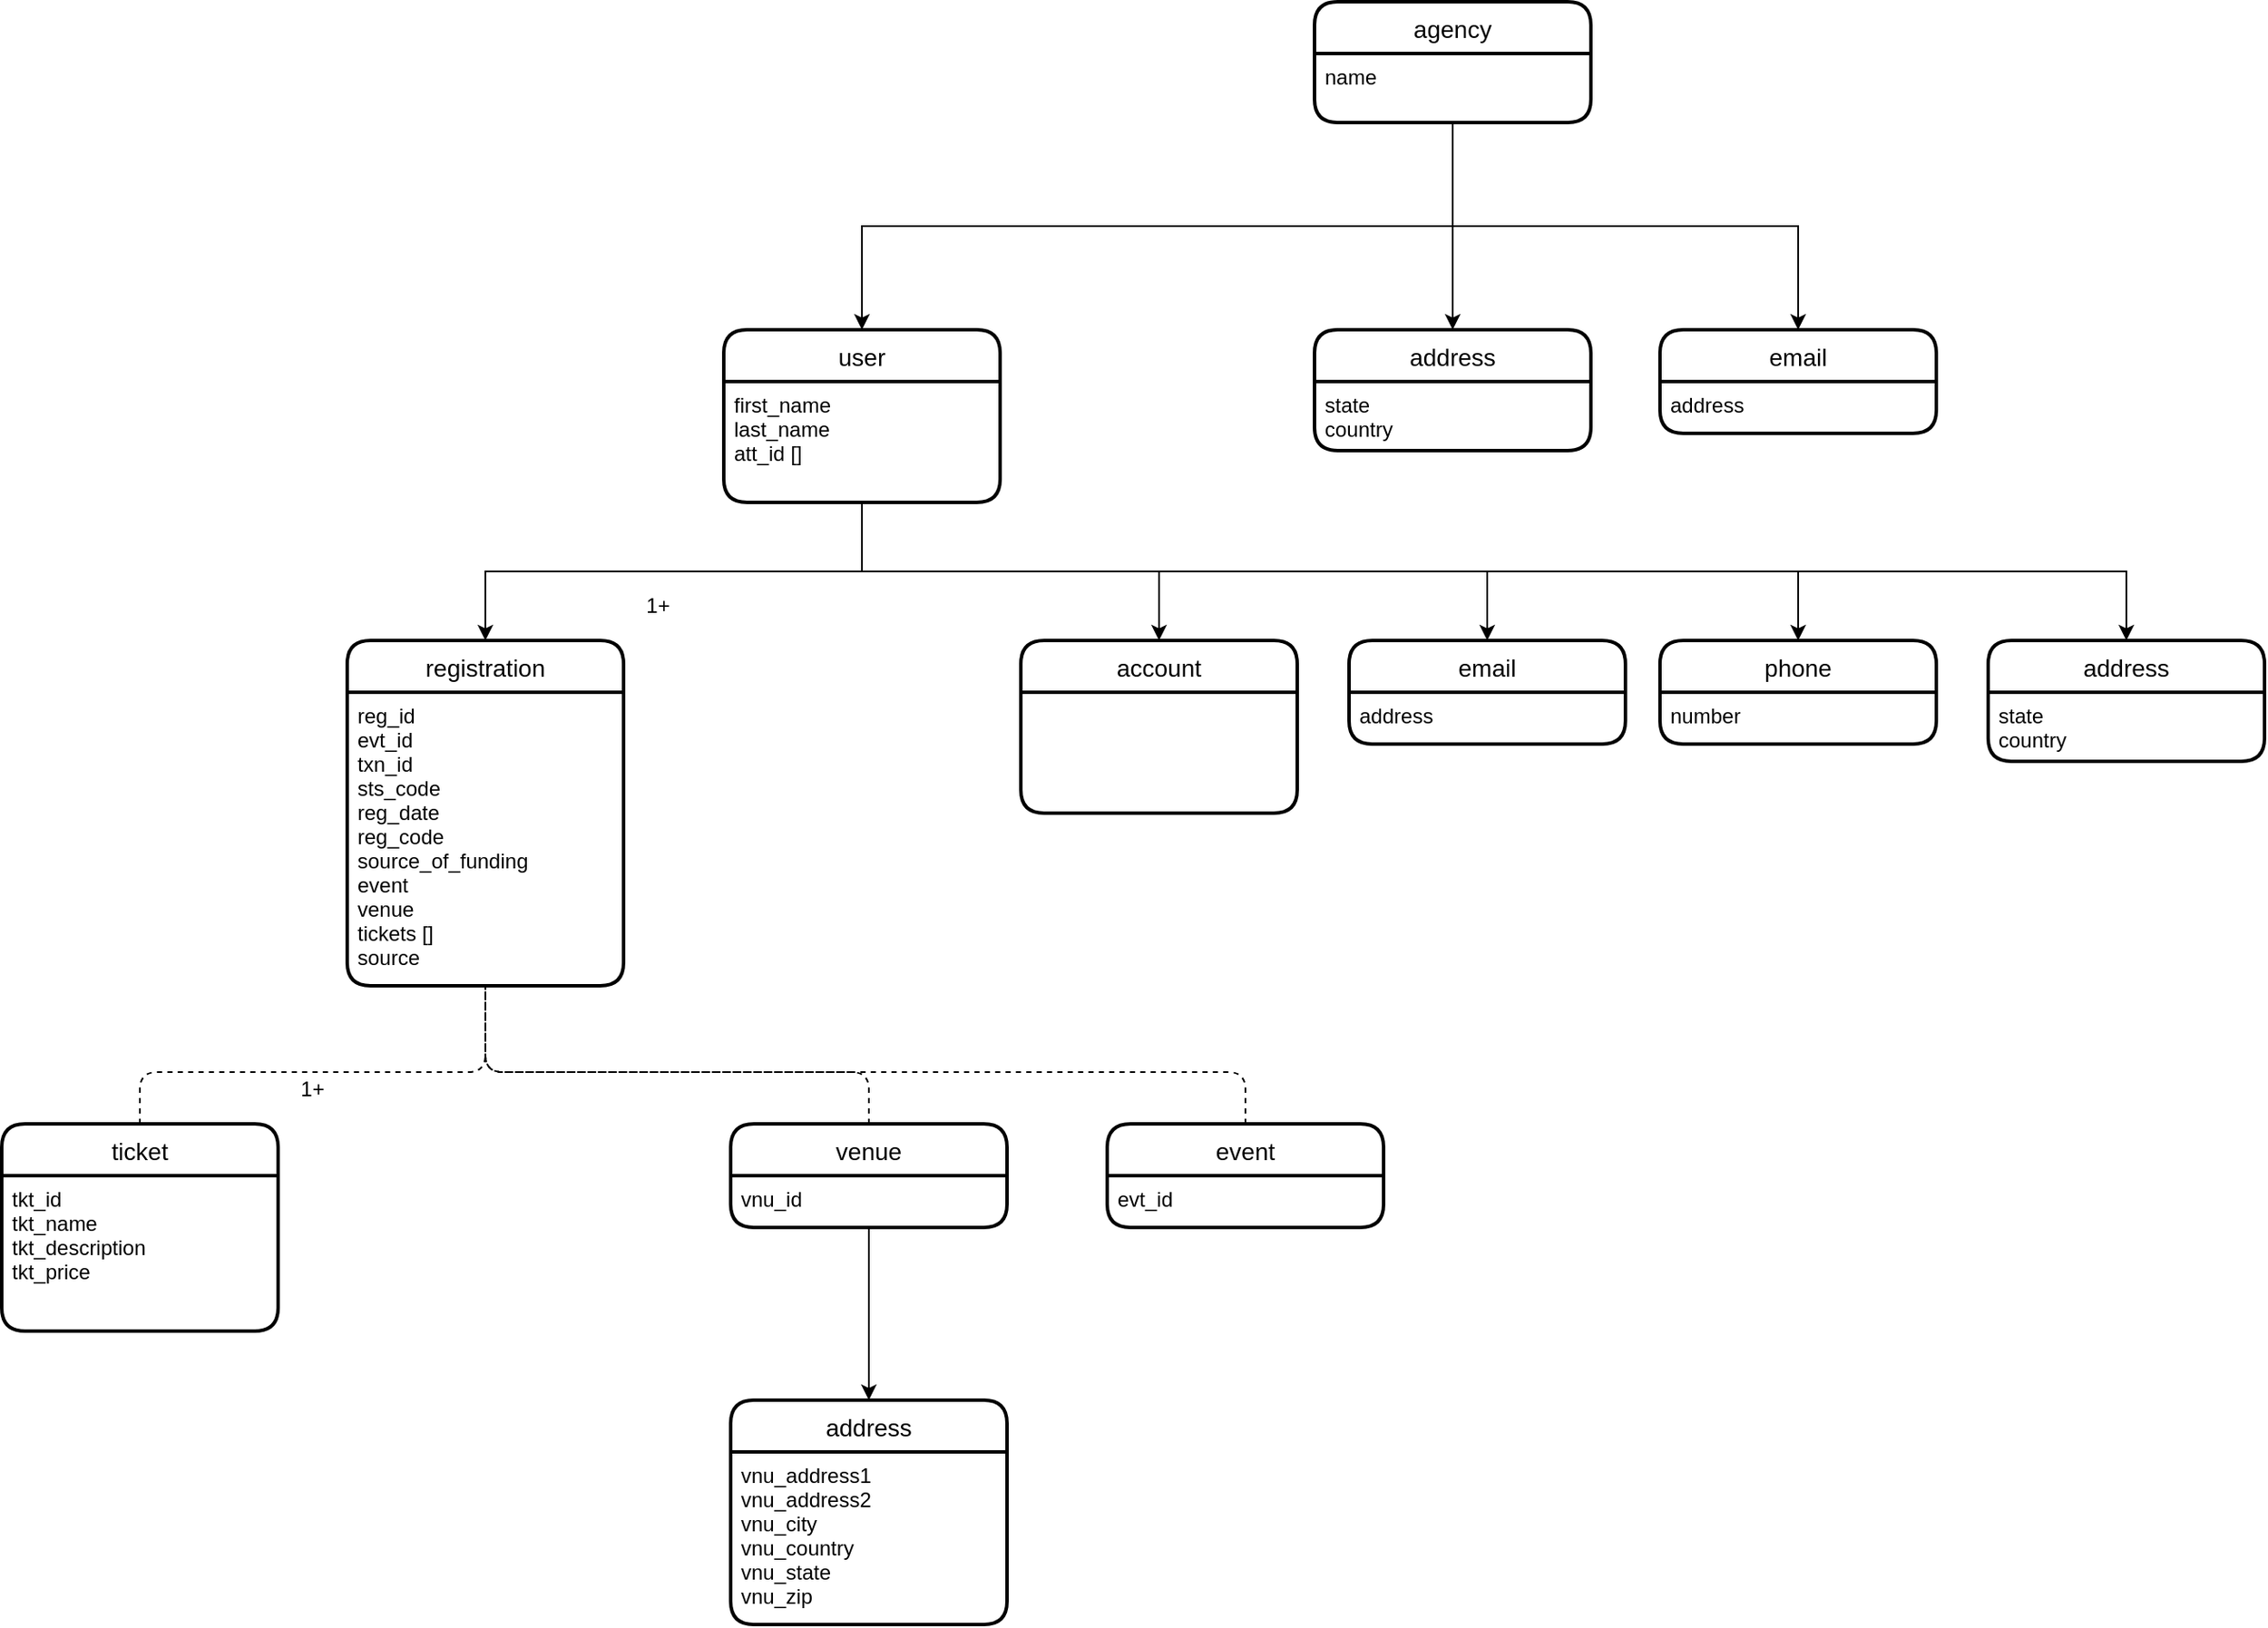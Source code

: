 <mxfile version="14.7.10" type="github">
  <diagram id="EvHXQJJqCrKLjhet5S01" name="registration-relationships">
    <mxGraphModel dx="2580" dy="3177" grid="1" gridSize="10" guides="1" tooltips="1" connect="1" arrows="1" fold="1" page="1" pageScale="1" pageWidth="850" pageHeight="1100" math="0" shadow="0">
      <root>
        <mxCell id="SMGeGTdycMmYEW14vPJl-0" />
        <mxCell id="SMGeGTdycMmYEW14vPJl-1" parent="SMGeGTdycMmYEW14vPJl-0" />
        <mxCell id="SMGeGTdycMmYEW14vPJl-21" value="address" style="swimlane;childLayout=stackLayout;horizontal=1;startSize=30;horizontalStack=0;rounded=1;fontSize=14;fontStyle=0;strokeWidth=2;resizeParent=0;resizeLast=1;shadow=0;dashed=0;align=center;" parent="SMGeGTdycMmYEW14vPJl-1" vertex="1">
          <mxGeometry x="710" y="-960" width="160" height="70" as="geometry" />
        </mxCell>
        <mxCell id="SMGeGTdycMmYEW14vPJl-22" value="state&#xa;country" style="align=left;strokeColor=none;fillColor=none;spacingLeft=4;fontSize=12;verticalAlign=top;resizable=0;rotatable=0;part=1;" parent="SMGeGTdycMmYEW14vPJl-21" vertex="1">
          <mxGeometry y="30" width="160" height="40" as="geometry" />
        </mxCell>
        <mxCell id="SMGeGTdycMmYEW14vPJl-35" value="ticket" style="swimlane;childLayout=stackLayout;horizontal=1;startSize=30;horizontalStack=0;rounded=1;fontSize=14;fontStyle=0;strokeWidth=2;resizeParent=0;resizeLast=1;shadow=0;dashed=0;align=center;" parent="SMGeGTdycMmYEW14vPJl-1" vertex="1">
          <mxGeometry x="-440" y="-680" width="160" height="120" as="geometry" />
        </mxCell>
        <mxCell id="SMGeGTdycMmYEW14vPJl-36" value="tkt_id&#xa;tkt_name&#xa;tkt_description&#xa;tkt_price" style="align=left;strokeColor=none;fillColor=none;spacingLeft=4;fontSize=12;verticalAlign=top;resizable=0;rotatable=0;part=1;" parent="SMGeGTdycMmYEW14vPJl-35" vertex="1">
          <mxGeometry y="30" width="160" height="90" as="geometry" />
        </mxCell>
        <mxCell id="bLG7PkWCVonhuWkVDUr7-0" value="agency" style="swimlane;childLayout=stackLayout;horizontal=1;startSize=30;horizontalStack=0;rounded=1;fontSize=14;fontStyle=0;strokeWidth=2;resizeParent=0;resizeLast=1;shadow=0;dashed=0;align=center;" vertex="1" parent="SMGeGTdycMmYEW14vPJl-1">
          <mxGeometry x="320" y="-1330" width="160" height="70" as="geometry" />
        </mxCell>
        <mxCell id="bLG7PkWCVonhuWkVDUr7-1" value="name" style="align=left;strokeColor=none;fillColor=none;spacingLeft=4;fontSize=12;verticalAlign=top;resizable=0;rotatable=0;part=1;" vertex="1" parent="bLG7PkWCVonhuWkVDUr7-0">
          <mxGeometry y="30" width="160" height="40" as="geometry" />
        </mxCell>
        <mxCell id="bLG7PkWCVonhuWkVDUr7-2" value="email" style="swimlane;childLayout=stackLayout;horizontal=1;startSize=30;horizontalStack=0;rounded=1;fontSize=14;fontStyle=0;strokeWidth=2;resizeParent=0;resizeLast=1;shadow=0;dashed=0;align=center;" vertex="1" parent="SMGeGTdycMmYEW14vPJl-1">
          <mxGeometry x="520" y="-1140" width="160" height="60" as="geometry" />
        </mxCell>
        <mxCell id="bLG7PkWCVonhuWkVDUr7-3" value="address" style="align=left;strokeColor=none;fillColor=none;spacingLeft=4;fontSize=12;verticalAlign=top;resizable=0;rotatable=0;part=1;" vertex="1" parent="bLG7PkWCVonhuWkVDUr7-2">
          <mxGeometry y="30" width="160" height="30" as="geometry" />
        </mxCell>
        <mxCell id="bLG7PkWCVonhuWkVDUr7-7" value="address" style="swimlane;childLayout=stackLayout;horizontal=1;startSize=30;horizontalStack=0;rounded=1;fontSize=14;fontStyle=0;strokeWidth=2;resizeParent=0;resizeLast=1;shadow=0;dashed=0;align=center;" vertex="1" parent="SMGeGTdycMmYEW14vPJl-1">
          <mxGeometry x="320" y="-1140" width="160" height="70" as="geometry" />
        </mxCell>
        <mxCell id="bLG7PkWCVonhuWkVDUr7-8" value="state&#xa;country" style="align=left;strokeColor=none;fillColor=none;spacingLeft=4;fontSize=12;verticalAlign=top;resizable=0;rotatable=0;part=1;" vertex="1" parent="bLG7PkWCVonhuWkVDUr7-7">
          <mxGeometry y="30" width="160" height="40" as="geometry" />
        </mxCell>
        <mxCell id="bLG7PkWCVonhuWkVDUr7-9" style="edgeStyle=orthogonalEdgeStyle;rounded=0;orthogonalLoop=1;jettySize=auto;html=1;exitX=0.5;exitY=1;exitDx=0;exitDy=0;" edge="1" parent="SMGeGTdycMmYEW14vPJl-1" source="bLG7PkWCVonhuWkVDUr7-1" target="bLG7PkWCVonhuWkVDUr7-7">
          <mxGeometry relative="1" as="geometry" />
        </mxCell>
        <mxCell id="bLG7PkWCVonhuWkVDUr7-10" style="edgeStyle=orthogonalEdgeStyle;rounded=0;orthogonalLoop=1;jettySize=auto;html=1;exitX=0.5;exitY=1;exitDx=0;exitDy=0;" edge="1" parent="SMGeGTdycMmYEW14vPJl-1" source="bLG7PkWCVonhuWkVDUr7-1" target="bLG7PkWCVonhuWkVDUr7-2">
          <mxGeometry relative="1" as="geometry" />
        </mxCell>
        <mxCell id="bLG7PkWCVonhuWkVDUr7-11" value="user" style="swimlane;childLayout=stackLayout;horizontal=1;startSize=30;horizontalStack=0;rounded=1;fontSize=14;fontStyle=0;strokeWidth=2;resizeParent=0;resizeLast=1;shadow=0;dashed=0;align=center;" vertex="1" parent="SMGeGTdycMmYEW14vPJl-1">
          <mxGeometry x="-22" y="-1140" width="160" height="100" as="geometry" />
        </mxCell>
        <mxCell id="bLG7PkWCVonhuWkVDUr7-12" value="first_name&#xa;last_name&#xa;att_id []" style="align=left;strokeColor=none;fillColor=none;spacingLeft=4;fontSize=12;verticalAlign=top;resizable=0;rotatable=0;part=1;" vertex="1" parent="bLG7PkWCVonhuWkVDUr7-11">
          <mxGeometry y="30" width="160" height="70" as="geometry" />
        </mxCell>
        <mxCell id="bLG7PkWCVonhuWkVDUr7-13" style="edgeStyle=orthogonalEdgeStyle;rounded=0;orthogonalLoop=1;jettySize=auto;html=1;exitX=0.5;exitY=1;exitDx=0;exitDy=0;entryX=0.5;entryY=0;entryDx=0;entryDy=0;" edge="1" parent="SMGeGTdycMmYEW14vPJl-1" source="bLG7PkWCVonhuWkVDUr7-1" target="bLG7PkWCVonhuWkVDUr7-11">
          <mxGeometry relative="1" as="geometry" />
        </mxCell>
        <mxCell id="bLG7PkWCVonhuWkVDUr7-14" value="account" style="swimlane;childLayout=stackLayout;horizontal=1;startSize=30;horizontalStack=0;rounded=1;fontSize=14;fontStyle=0;strokeWidth=2;resizeParent=0;resizeLast=1;shadow=0;dashed=0;align=center;" vertex="1" parent="SMGeGTdycMmYEW14vPJl-1">
          <mxGeometry x="150" y="-960" width="160" height="100" as="geometry" />
        </mxCell>
        <mxCell id="bLG7PkWCVonhuWkVDUr7-15" style="edgeStyle=orthogonalEdgeStyle;rounded=0;orthogonalLoop=1;jettySize=auto;html=1;exitX=0.5;exitY=1;exitDx=0;exitDy=0;" edge="1" parent="SMGeGTdycMmYEW14vPJl-1" source="bLG7PkWCVonhuWkVDUr7-12" target="bLG7PkWCVonhuWkVDUr7-14">
          <mxGeometry relative="1" as="geometry" />
        </mxCell>
        <mxCell id="bLG7PkWCVonhuWkVDUr7-16" value="email" style="swimlane;childLayout=stackLayout;horizontal=1;startSize=30;horizontalStack=0;rounded=1;fontSize=14;fontStyle=0;strokeWidth=2;resizeParent=0;resizeLast=1;shadow=0;dashed=0;align=center;" vertex="1" parent="SMGeGTdycMmYEW14vPJl-1">
          <mxGeometry x="340" y="-960" width="160" height="60" as="geometry" />
        </mxCell>
        <mxCell id="bLG7PkWCVonhuWkVDUr7-17" value="address" style="align=left;strokeColor=none;fillColor=none;spacingLeft=4;fontSize=12;verticalAlign=top;resizable=0;rotatable=0;part=1;" vertex="1" parent="bLG7PkWCVonhuWkVDUr7-16">
          <mxGeometry y="30" width="160" height="30" as="geometry" />
        </mxCell>
        <mxCell id="bLG7PkWCVonhuWkVDUr7-18" style="edgeStyle=orthogonalEdgeStyle;rounded=0;orthogonalLoop=1;jettySize=auto;html=1;exitX=0.5;exitY=1;exitDx=0;exitDy=0;entryX=0.5;entryY=0;entryDx=0;entryDy=0;" edge="1" parent="SMGeGTdycMmYEW14vPJl-1" source="bLG7PkWCVonhuWkVDUr7-12" target="bLG7PkWCVonhuWkVDUr7-16">
          <mxGeometry relative="1" as="geometry" />
        </mxCell>
        <mxCell id="bLG7PkWCVonhuWkVDUr7-19" value="phone" style="swimlane;childLayout=stackLayout;horizontal=1;startSize=30;horizontalStack=0;rounded=1;fontSize=14;fontStyle=0;strokeWidth=2;resizeParent=0;resizeLast=1;shadow=0;dashed=0;align=center;" vertex="1" parent="SMGeGTdycMmYEW14vPJl-1">
          <mxGeometry x="520" y="-960" width="160" height="60" as="geometry" />
        </mxCell>
        <mxCell id="bLG7PkWCVonhuWkVDUr7-20" value="number" style="align=left;strokeColor=none;fillColor=none;spacingLeft=4;fontSize=12;verticalAlign=top;resizable=0;rotatable=0;part=1;" vertex="1" parent="bLG7PkWCVonhuWkVDUr7-19">
          <mxGeometry y="30" width="160" height="30" as="geometry" />
        </mxCell>
        <mxCell id="bLG7PkWCVonhuWkVDUr7-21" style="edgeStyle=orthogonalEdgeStyle;rounded=0;orthogonalLoop=1;jettySize=auto;html=1;exitX=0.5;exitY=1;exitDx=0;exitDy=0;entryX=0.5;entryY=0;entryDx=0;entryDy=0;" edge="1" parent="SMGeGTdycMmYEW14vPJl-1" source="bLG7PkWCVonhuWkVDUr7-12" target="bLG7PkWCVonhuWkVDUr7-19">
          <mxGeometry relative="1" as="geometry" />
        </mxCell>
        <mxCell id="bLG7PkWCVonhuWkVDUr7-22" value="registration" style="swimlane;childLayout=stackLayout;horizontal=1;startSize=30;horizontalStack=0;rounded=1;fontSize=14;fontStyle=0;strokeWidth=2;resizeParent=0;resizeLast=1;shadow=0;dashed=0;align=center;" vertex="1" parent="SMGeGTdycMmYEW14vPJl-1">
          <mxGeometry x="-240" y="-960" width="160" height="200" as="geometry" />
        </mxCell>
        <mxCell id="bLG7PkWCVonhuWkVDUr7-23" value="reg_id&#xa;evt_id&#xa;txn_id&#xa;sts_code&#xa;reg_date&#xa;reg_code&#xa;source_of_funding&#xa;event&#xa;venue&#xa;tickets []&#xa;source" style="align=left;strokeColor=none;fillColor=none;spacingLeft=4;fontSize=12;verticalAlign=top;resizable=0;rotatable=0;part=1;" vertex="1" parent="bLG7PkWCVonhuWkVDUr7-22">
          <mxGeometry y="30" width="160" height="170" as="geometry" />
        </mxCell>
        <mxCell id="bLG7PkWCVonhuWkVDUr7-24" style="edgeStyle=orthogonalEdgeStyle;rounded=0;orthogonalLoop=1;jettySize=auto;html=1;exitX=0.5;exitY=1;exitDx=0;exitDy=0;" edge="1" parent="SMGeGTdycMmYEW14vPJl-1" source="bLG7PkWCVonhuWkVDUr7-12" target="bLG7PkWCVonhuWkVDUr7-22">
          <mxGeometry relative="1" as="geometry" />
        </mxCell>
        <mxCell id="bLG7PkWCVonhuWkVDUr7-25" value="venue" style="swimlane;childLayout=stackLayout;horizontal=1;startSize=30;horizontalStack=0;rounded=1;fontSize=14;fontStyle=0;strokeWidth=2;resizeParent=0;resizeLast=1;shadow=0;dashed=0;align=center;" vertex="1" parent="SMGeGTdycMmYEW14vPJl-1">
          <mxGeometry x="-18" y="-680" width="160" height="60" as="geometry" />
        </mxCell>
        <mxCell id="bLG7PkWCVonhuWkVDUr7-26" value="vnu_id" style="align=left;strokeColor=none;fillColor=none;spacingLeft=4;fontSize=12;verticalAlign=top;resizable=0;rotatable=0;part=1;" vertex="1" parent="bLG7PkWCVonhuWkVDUr7-25">
          <mxGeometry y="30" width="160" height="30" as="geometry" />
        </mxCell>
        <mxCell id="bLG7PkWCVonhuWkVDUr7-28" value="event" style="swimlane;childLayout=stackLayout;horizontal=1;startSize=30;horizontalStack=0;rounded=1;fontSize=14;fontStyle=0;strokeWidth=2;resizeParent=0;resizeLast=1;shadow=0;dashed=0;align=center;" vertex="1" parent="SMGeGTdycMmYEW14vPJl-1">
          <mxGeometry x="200" y="-680" width="160" height="60" as="geometry" />
        </mxCell>
        <mxCell id="bLG7PkWCVonhuWkVDUr7-29" value="evt_id" style="align=left;strokeColor=none;fillColor=none;spacingLeft=4;fontSize=12;verticalAlign=top;resizable=0;rotatable=0;part=1;" vertex="1" parent="bLG7PkWCVonhuWkVDUr7-28">
          <mxGeometry y="30" width="160" height="30" as="geometry" />
        </mxCell>
        <mxCell id="bLG7PkWCVonhuWkVDUr7-31" value="address" style="swimlane;childLayout=stackLayout;horizontal=1;startSize=30;horizontalStack=0;rounded=1;fontSize=14;fontStyle=0;strokeWidth=2;resizeParent=0;resizeLast=1;shadow=0;dashed=0;align=center;" vertex="1" parent="SMGeGTdycMmYEW14vPJl-1">
          <mxGeometry x="-18" y="-520" width="160" height="130" as="geometry" />
        </mxCell>
        <mxCell id="bLG7PkWCVonhuWkVDUr7-32" value="vnu_address1&#xa;vnu_address2&#xa;vnu_city&#xa;vnu_country&#xa;vnu_state&#xa;vnu_zip" style="align=left;strokeColor=none;fillColor=none;spacingLeft=4;fontSize=12;verticalAlign=top;resizable=0;rotatable=0;part=1;" vertex="1" parent="bLG7PkWCVonhuWkVDUr7-31">
          <mxGeometry y="30" width="160" height="100" as="geometry" />
        </mxCell>
        <mxCell id="bLG7PkWCVonhuWkVDUr7-34" style="edgeStyle=orthogonalEdgeStyle;rounded=0;orthogonalLoop=1;jettySize=auto;html=1;exitX=0.5;exitY=1;exitDx=0;exitDy=0;entryX=0.5;entryY=0;entryDx=0;entryDy=0;" edge="1" parent="SMGeGTdycMmYEW14vPJl-1" source="bLG7PkWCVonhuWkVDUr7-26" target="bLG7PkWCVonhuWkVDUr7-31">
          <mxGeometry relative="1" as="geometry" />
        </mxCell>
        <mxCell id="bLG7PkWCVonhuWkVDUr7-37" value="" style="endArrow=none;dashed=1;html=1;entryX=0.5;entryY=1;entryDx=0;entryDy=0;exitX=0.5;exitY=0;exitDx=0;exitDy=0;" edge="1" parent="SMGeGTdycMmYEW14vPJl-1" source="bLG7PkWCVonhuWkVDUr7-25" target="bLG7PkWCVonhuWkVDUr7-23">
          <mxGeometry width="50" height="50" relative="1" as="geometry">
            <mxPoint x="140" y="-780" as="sourcePoint" />
            <mxPoint x="190" y="-830" as="targetPoint" />
            <Array as="points">
              <mxPoint x="62" y="-710" />
              <mxPoint x="-160" y="-710" />
            </Array>
          </mxGeometry>
        </mxCell>
        <mxCell id="bLG7PkWCVonhuWkVDUr7-40" value="1+" style="text;html=1;strokeColor=none;fillColor=none;align=center;verticalAlign=middle;whiteSpace=wrap;rounded=0;" vertex="1" parent="SMGeGTdycMmYEW14vPJl-1">
          <mxGeometry x="-280" y="-710" width="40" height="20" as="geometry" />
        </mxCell>
        <mxCell id="bLG7PkWCVonhuWkVDUr7-41" value="1+" style="text;html=1;strokeColor=none;fillColor=none;align=center;verticalAlign=middle;whiteSpace=wrap;rounded=0;" vertex="1" parent="SMGeGTdycMmYEW14vPJl-1">
          <mxGeometry x="-80" y="-990" width="40" height="20" as="geometry" />
        </mxCell>
        <mxCell id="bLG7PkWCVonhuWkVDUr7-42" style="edgeStyle=orthogonalEdgeStyle;rounded=0;orthogonalLoop=1;jettySize=auto;html=1;exitX=0.5;exitY=1;exitDx=0;exitDy=0;" edge="1" parent="SMGeGTdycMmYEW14vPJl-1" source="bLG7PkWCVonhuWkVDUr7-12" target="SMGeGTdycMmYEW14vPJl-21">
          <mxGeometry relative="1" as="geometry" />
        </mxCell>
        <mxCell id="bLG7PkWCVonhuWkVDUr7-43" value="" style="endArrow=none;dashed=1;html=1;exitX=0.5;exitY=0;exitDx=0;exitDy=0;entryX=0.5;entryY=1;entryDx=0;entryDy=0;" edge="1" parent="SMGeGTdycMmYEW14vPJl-1" source="SMGeGTdycMmYEW14vPJl-35" target="bLG7PkWCVonhuWkVDUr7-23">
          <mxGeometry width="50" height="50" relative="1" as="geometry">
            <mxPoint x="-200" y="-510" as="sourcePoint" />
            <mxPoint x="-150" y="-560" as="targetPoint" />
            <Array as="points">
              <mxPoint x="-360" y="-710" />
              <mxPoint x="-160" y="-710" />
            </Array>
          </mxGeometry>
        </mxCell>
        <mxCell id="bLG7PkWCVonhuWkVDUr7-44" value="" style="endArrow=none;dashed=1;html=1;exitX=0.5;exitY=0;exitDx=0;exitDy=0;entryX=0.5;entryY=1;entryDx=0;entryDy=0;" edge="1" parent="SMGeGTdycMmYEW14vPJl-1" source="bLG7PkWCVonhuWkVDUr7-28" target="bLG7PkWCVonhuWkVDUr7-23">
          <mxGeometry width="50" height="50" relative="1" as="geometry">
            <mxPoint x="170" y="-740" as="sourcePoint" />
            <mxPoint x="220" y="-790" as="targetPoint" />
            <Array as="points">
              <mxPoint x="280" y="-710" />
              <mxPoint x="-160" y="-710" />
            </Array>
          </mxGeometry>
        </mxCell>
      </root>
    </mxGraphModel>
  </diagram>
</mxfile>
